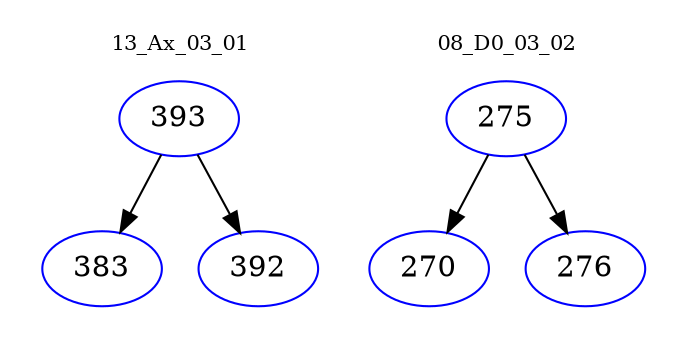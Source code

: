 digraph{
subgraph cluster_0 {
color = white
label = "13_Ax_03_01";
fontsize=10;
T0_393 [label="393", color="blue"]
T0_393 -> T0_383 [color="black"]
T0_383 [label="383", color="blue"]
T0_393 -> T0_392 [color="black"]
T0_392 [label="392", color="blue"]
}
subgraph cluster_1 {
color = white
label = "08_D0_03_02";
fontsize=10;
T1_275 [label="275", color="blue"]
T1_275 -> T1_270 [color="black"]
T1_270 [label="270", color="blue"]
T1_275 -> T1_276 [color="black"]
T1_276 [label="276", color="blue"]
}
}
